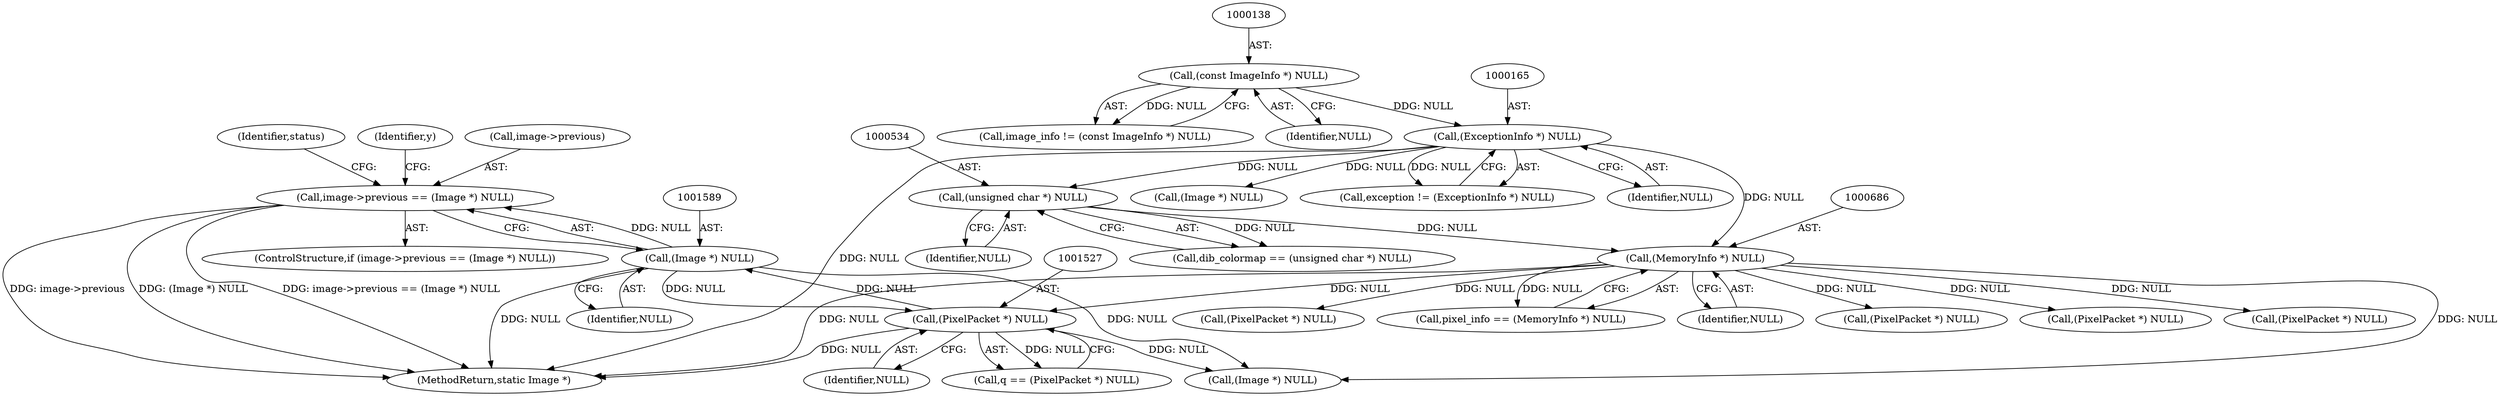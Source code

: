 digraph "0_ImageMagick_f6e9d0d9955e85bdd7540b251cd50d598dacc5e6_10@pointer" {
"1001584" [label="(Call,image->previous == (Image *) NULL)"];
"1001588" [label="(Call,(Image *) NULL)"];
"1001526" [label="(Call,(PixelPacket *) NULL)"];
"1000685" [label="(Call,(MemoryInfo *) NULL)"];
"1000164" [label="(Call,(ExceptionInfo *) NULL)"];
"1000137" [label="(Call,(const ImageInfo *) NULL)"];
"1000533" [label="(Call,(unsigned char *) NULL)"];
"1001585" [label="(Call,image->previous)"];
"1001524" [label="(Call,q == (PixelPacket *) NULL)"];
"1001584" [label="(Call,image->previous == (Image *) NULL)"];
"1000137" [label="(Call,(const ImageInfo *) NULL)"];
"1000166" [label="(Identifier,NULL)"];
"1000531" [label="(Call,dib_colormap == (unsigned char *) NULL)"];
"1001593" [label="(Identifier,status)"];
"1001526" [label="(Call,(PixelPacket *) NULL)"];
"1001497" [label="(Identifier,y)"];
"1001670" [label="(MethodReturn,static Image *)"];
"1000683" [label="(Call,pixel_info == (MemoryInfo *) NULL)"];
"1000535" [label="(Identifier,NULL)"];
"1001588" [label="(Call,(Image *) NULL)"];
"1000533" [label="(Call,(unsigned char *) NULL)"];
"1000164" [label="(Call,(ExceptionInfo *) NULL)"];
"1000687" [label="(Identifier,NULL)"];
"1001198" [label="(Call,(PixelPacket *) NULL)"];
"1001583" [label="(ControlStructure,if (image->previous == (Image *) NULL))"];
"1000822" [label="(Call,(PixelPacket *) NULL)"];
"1001528" [label="(Identifier,NULL)"];
"1001590" [label="(Identifier,NULL)"];
"1000194" [label="(Call,(Image *) NULL)"];
"1001012" [label="(Call,(PixelPacket *) NULL)"];
"1000135" [label="(Call,image_info != (const ImageInfo *) NULL)"];
"1000139" [label="(Identifier,NULL)"];
"1000162" [label="(Call,exception != (ExceptionInfo *) NULL)"];
"1001340" [label="(Call,(PixelPacket *) NULL)"];
"1001649" [label="(Call,(Image *) NULL)"];
"1000685" [label="(Call,(MemoryInfo *) NULL)"];
"1001584" -> "1001583"  [label="AST: "];
"1001584" -> "1001588"  [label="CFG: "];
"1001585" -> "1001584"  [label="AST: "];
"1001588" -> "1001584"  [label="AST: "];
"1001593" -> "1001584"  [label="CFG: "];
"1001497" -> "1001584"  [label="CFG: "];
"1001584" -> "1001670"  [label="DDG: image->previous == (Image *) NULL"];
"1001584" -> "1001670"  [label="DDG: image->previous"];
"1001584" -> "1001670"  [label="DDG: (Image *) NULL"];
"1001588" -> "1001584"  [label="DDG: NULL"];
"1001588" -> "1001590"  [label="CFG: "];
"1001589" -> "1001588"  [label="AST: "];
"1001590" -> "1001588"  [label="AST: "];
"1001588" -> "1001670"  [label="DDG: NULL"];
"1001588" -> "1001526"  [label="DDG: NULL"];
"1001526" -> "1001588"  [label="DDG: NULL"];
"1001588" -> "1001649"  [label="DDG: NULL"];
"1001526" -> "1001524"  [label="AST: "];
"1001526" -> "1001528"  [label="CFG: "];
"1001527" -> "1001526"  [label="AST: "];
"1001528" -> "1001526"  [label="AST: "];
"1001524" -> "1001526"  [label="CFG: "];
"1001526" -> "1001670"  [label="DDG: NULL"];
"1001526" -> "1001524"  [label="DDG: NULL"];
"1000685" -> "1001526"  [label="DDG: NULL"];
"1001526" -> "1001649"  [label="DDG: NULL"];
"1000685" -> "1000683"  [label="AST: "];
"1000685" -> "1000687"  [label="CFG: "];
"1000686" -> "1000685"  [label="AST: "];
"1000687" -> "1000685"  [label="AST: "];
"1000683" -> "1000685"  [label="CFG: "];
"1000685" -> "1001670"  [label="DDG: NULL"];
"1000685" -> "1000683"  [label="DDG: NULL"];
"1000164" -> "1000685"  [label="DDG: NULL"];
"1000533" -> "1000685"  [label="DDG: NULL"];
"1000685" -> "1000822"  [label="DDG: NULL"];
"1000685" -> "1001012"  [label="DDG: NULL"];
"1000685" -> "1001198"  [label="DDG: NULL"];
"1000685" -> "1001340"  [label="DDG: NULL"];
"1000685" -> "1001649"  [label="DDG: NULL"];
"1000164" -> "1000162"  [label="AST: "];
"1000164" -> "1000166"  [label="CFG: "];
"1000165" -> "1000164"  [label="AST: "];
"1000166" -> "1000164"  [label="AST: "];
"1000162" -> "1000164"  [label="CFG: "];
"1000164" -> "1001670"  [label="DDG: NULL"];
"1000164" -> "1000162"  [label="DDG: NULL"];
"1000137" -> "1000164"  [label="DDG: NULL"];
"1000164" -> "1000194"  [label="DDG: NULL"];
"1000164" -> "1000533"  [label="DDG: NULL"];
"1000137" -> "1000135"  [label="AST: "];
"1000137" -> "1000139"  [label="CFG: "];
"1000138" -> "1000137"  [label="AST: "];
"1000139" -> "1000137"  [label="AST: "];
"1000135" -> "1000137"  [label="CFG: "];
"1000137" -> "1000135"  [label="DDG: NULL"];
"1000533" -> "1000531"  [label="AST: "];
"1000533" -> "1000535"  [label="CFG: "];
"1000534" -> "1000533"  [label="AST: "];
"1000535" -> "1000533"  [label="AST: "];
"1000531" -> "1000533"  [label="CFG: "];
"1000533" -> "1000531"  [label="DDG: NULL"];
}
